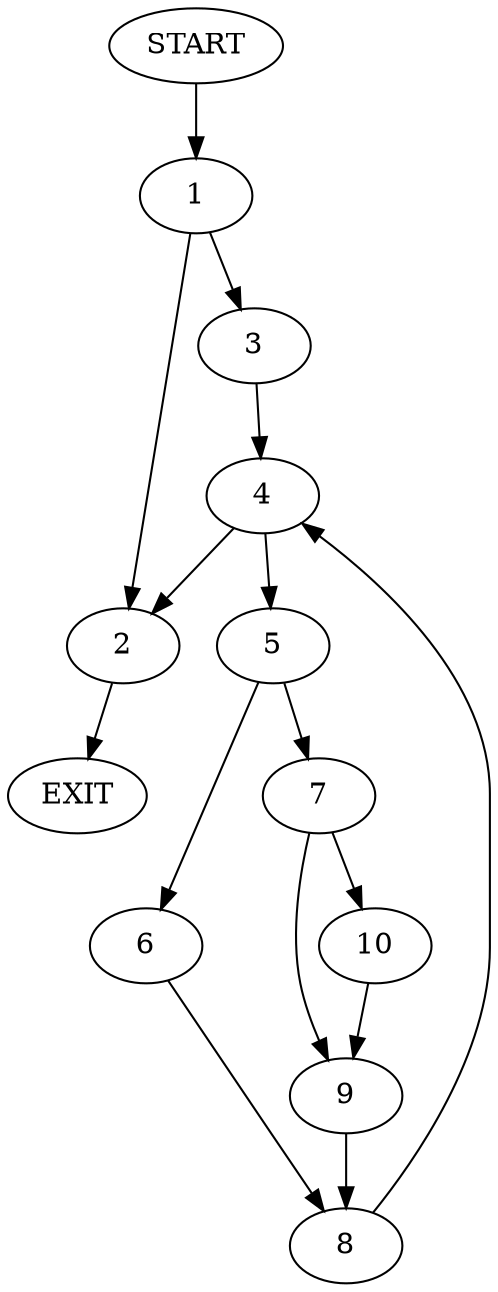 digraph {
0 [label="START"]
11 [label="EXIT"]
0 -> 1
1 -> 2
1 -> 3
3 -> 4
2 -> 11
4 -> 2
4 -> 5
5 -> 6
5 -> 7
6 -> 8
7 -> 9
7 -> 10
9 -> 8
10 -> 9
8 -> 4
}
